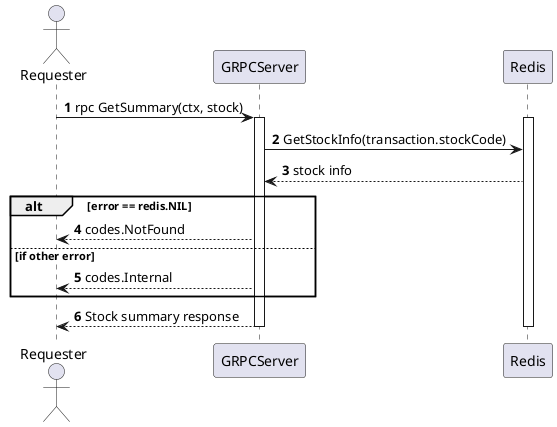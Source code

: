 @startuml
'https://plantuml.com/sequence-diagram

autonumber

actor Requester
Requester -> GRPCServer: rpc GetSummary(ctx, stock)
activate GRPCServer
activate Redis
GRPCServer -> Redis: GetStockInfo(transaction.stockCode)
Redis --> GRPCServer: stock info
alt error == redis.NIL
    GRPCServer --> Requester: codes.NotFound
else if other error
    GRPCServer --> Requester: codes.Internal
end

GRPCServer --> Requester: Stock summary response

deactivate Redis
deactivate GRPCServer




@enduml